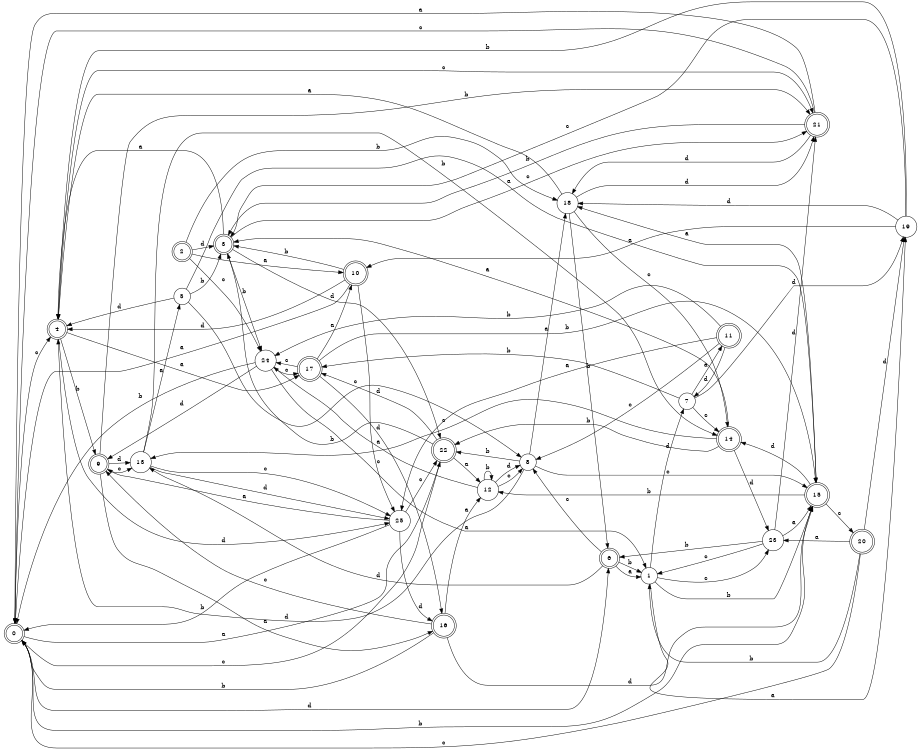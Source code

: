 digraph n21_10 {
__start0 [label="" shape="none"];

rankdir=LR;
size="8,5";

s0 [style="rounded,filled", color="black", fillcolor="white" shape="doublecircle", label="0"];
s1 [style="filled", color="black", fillcolor="white" shape="circle", label="1"];
s2 [style="rounded,filled", color="black", fillcolor="white" shape="doublecircle", label="2"];
s3 [style="rounded,filled", color="black", fillcolor="white" shape="doublecircle", label="3"];
s4 [style="rounded,filled", color="black", fillcolor="white" shape="doublecircle", label="4"];
s5 [style="filled", color="black", fillcolor="white" shape="circle", label="5"];
s6 [style="rounded,filled", color="black", fillcolor="white" shape="doublecircle", label="6"];
s7 [style="filled", color="black", fillcolor="white" shape="circle", label="7"];
s8 [style="filled", color="black", fillcolor="white" shape="circle", label="8"];
s9 [style="rounded,filled", color="black", fillcolor="white" shape="doublecircle", label="9"];
s10 [style="rounded,filled", color="black", fillcolor="white" shape="doublecircle", label="10"];
s11 [style="rounded,filled", color="black", fillcolor="white" shape="doublecircle", label="11"];
s12 [style="filled", color="black", fillcolor="white" shape="circle", label="12"];
s13 [style="filled", color="black", fillcolor="white" shape="circle", label="13"];
s14 [style="rounded,filled", color="black", fillcolor="white" shape="doublecircle", label="14"];
s15 [style="rounded,filled", color="black", fillcolor="white" shape="doublecircle", label="15"];
s16 [style="rounded,filled", color="black", fillcolor="white" shape="doublecircle", label="16"];
s17 [style="rounded,filled", color="black", fillcolor="white" shape="doublecircle", label="17"];
s18 [style="filled", color="black", fillcolor="white" shape="circle", label="18"];
s19 [style="filled", color="black", fillcolor="white" shape="circle", label="19"];
s20 [style="rounded,filled", color="black", fillcolor="white" shape="doublecircle", label="20"];
s21 [style="rounded,filled", color="black", fillcolor="white" shape="doublecircle", label="21"];
s22 [style="rounded,filled", color="black", fillcolor="white" shape="doublecircle", label="22"];
s23 [style="filled", color="black", fillcolor="white" shape="circle", label="23"];
s24 [style="filled", color="black", fillcolor="white" shape="circle", label="24"];
s25 [style="filled", color="black", fillcolor="white" shape="circle", label="25"];
s0 -> s22 [label="a"];
s0 -> s15 [label="b"];
s0 -> s4 [label="c"];
s0 -> s6 [label="d"];
s1 -> s19 [label="a"];
s1 -> s15 [label="b"];
s1 -> s23 [label="c"];
s1 -> s7 [label="d"];
s2 -> s10 [label="a"];
s2 -> s18 [label="b"];
s2 -> s24 [label="c"];
s2 -> s3 [label="d"];
s3 -> s4 [label="a"];
s3 -> s24 [label="b"];
s3 -> s21 [label="c"];
s3 -> s22 [label="d"];
s4 -> s17 [label="a"];
s4 -> s9 [label="b"];
s4 -> s21 [label="c"];
s4 -> s25 [label="d"];
s5 -> s15 [label="a"];
s5 -> s3 [label="b"];
s5 -> s8 [label="c"];
s5 -> s4 [label="d"];
s6 -> s1 [label="a"];
s6 -> s1 [label="b"];
s6 -> s8 [label="c"];
s6 -> s13 [label="d"];
s7 -> s11 [label="a"];
s7 -> s17 [label="b"];
s7 -> s14 [label="c"];
s7 -> s19 [label="d"];
s8 -> s18 [label="a"];
s8 -> s22 [label="b"];
s8 -> s15 [label="c"];
s8 -> s4 [label="d"];
s9 -> s16 [label="a"];
s9 -> s21 [label="b"];
s9 -> s13 [label="c"];
s9 -> s13 [label="d"];
s10 -> s0 [label="a"];
s10 -> s3 [label="b"];
s10 -> s25 [label="c"];
s10 -> s4 [label="d"];
s11 -> s25 [label="a"];
s11 -> s24 [label="b"];
s11 -> s8 [label="c"];
s11 -> s7 [label="d"];
s12 -> s24 [label="a"];
s12 -> s12 [label="b"];
s12 -> s8 [label="c"];
s12 -> s8 [label="d"];
s13 -> s5 [label="a"];
s13 -> s14 [label="b"];
s13 -> s25 [label="c"];
s13 -> s25 [label="d"];
s14 -> s3 [label="a"];
s14 -> s22 [label="b"];
s14 -> s13 [label="c"];
s14 -> s23 [label="d"];
s15 -> s18 [label="a"];
s15 -> s12 [label="b"];
s15 -> s20 [label="c"];
s15 -> s14 [label="d"];
s16 -> s12 [label="a"];
s16 -> s0 [label="b"];
s16 -> s9 [label="c"];
s16 -> s15 [label="d"];
s17 -> s10 [label="a"];
s17 -> s15 [label="b"];
s17 -> s24 [label="c"];
s17 -> s16 [label="d"];
s18 -> s4 [label="a"];
s18 -> s6 [label="b"];
s18 -> s14 [label="c"];
s18 -> s21 [label="d"];
s19 -> s10 [label="a"];
s19 -> s4 [label="b"];
s19 -> s3 [label="c"];
s19 -> s18 [label="d"];
s20 -> s23 [label="a"];
s20 -> s1 [label="b"];
s20 -> s0 [label="c"];
s20 -> s19 [label="d"];
s21 -> s0 [label="a"];
s21 -> s3 [label="b"];
s21 -> s0 [label="c"];
s21 -> s18 [label="d"];
s22 -> s12 [label="a"];
s22 -> s3 [label="b"];
s22 -> s0 [label="c"];
s22 -> s17 [label="d"];
s23 -> s15 [label="a"];
s23 -> s6 [label="b"];
s23 -> s1 [label="c"];
s23 -> s21 [label="d"];
s24 -> s1 [label="a"];
s24 -> s0 [label="b"];
s24 -> s17 [label="c"];
s24 -> s9 [label="d"];
s25 -> s9 [label="a"];
s25 -> s0 [label="b"];
s25 -> s22 [label="c"];
s25 -> s16 [label="d"];

}